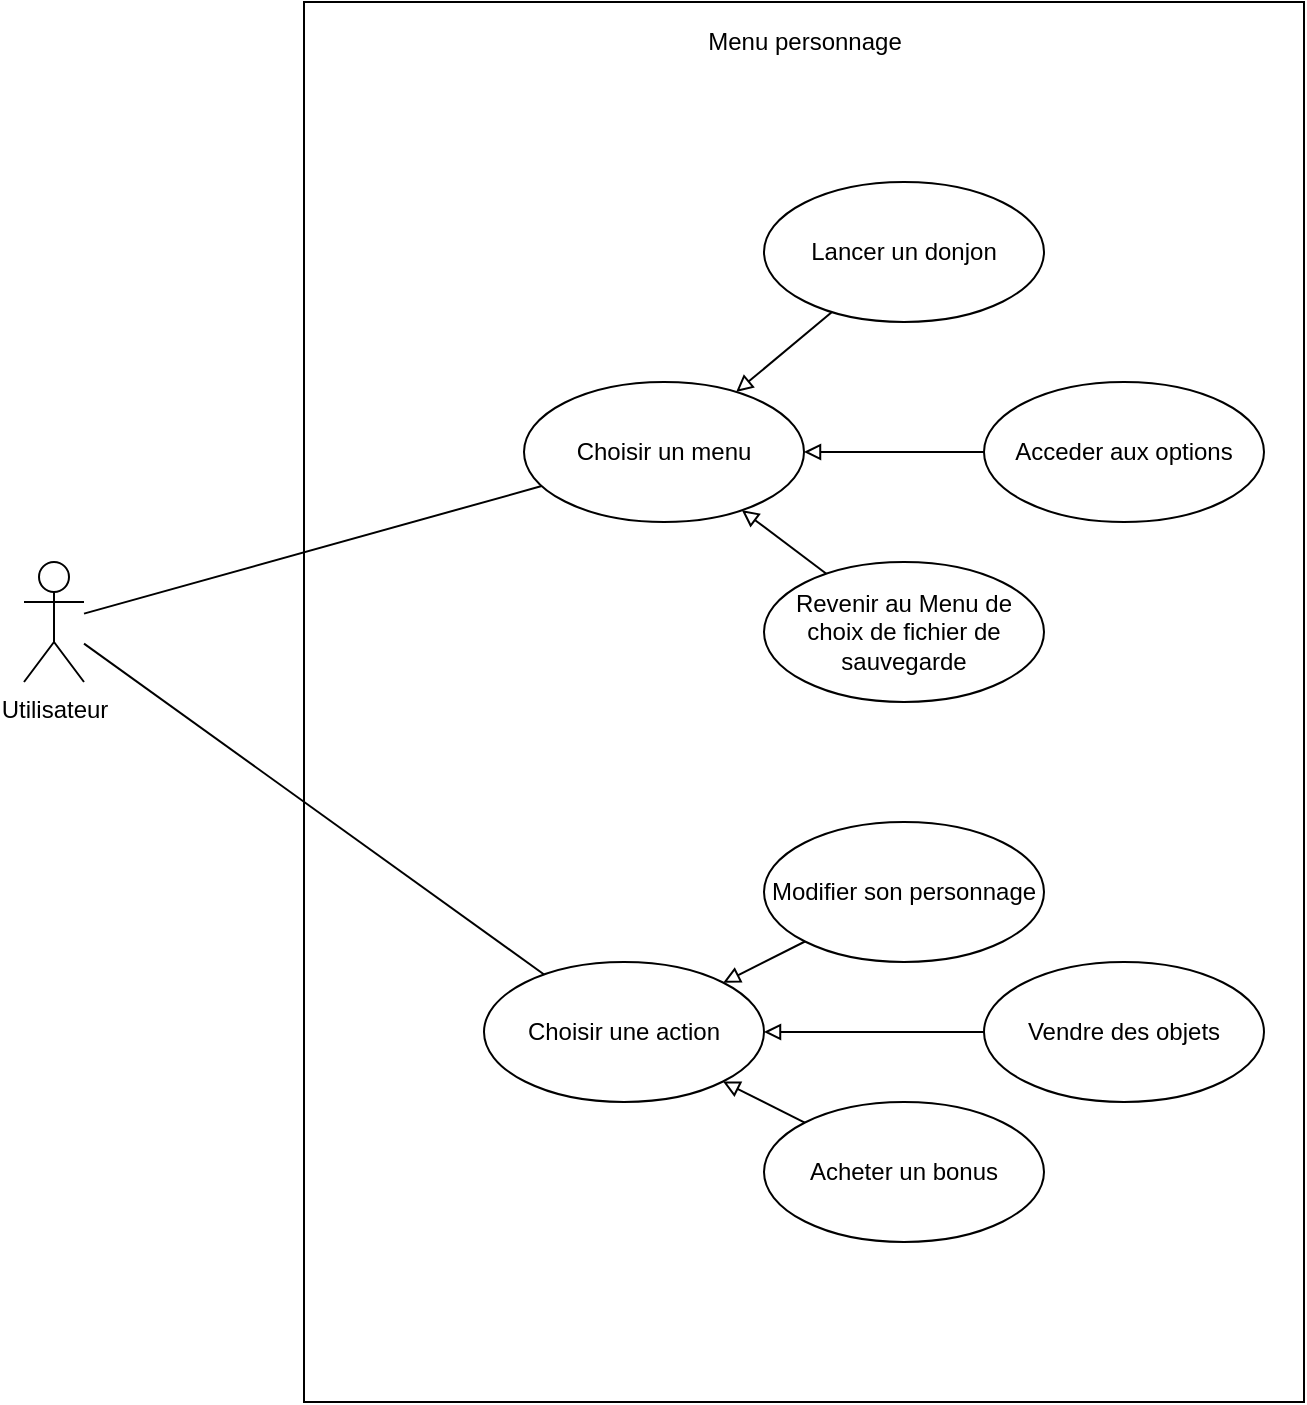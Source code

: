 <mxfile version="14.6.13" type="device"><diagram id="e9d17auqEK72nvCpza8T" name="Page-1"><mxGraphModel dx="678" dy="813" grid="1" gridSize="10" guides="1" tooltips="1" connect="1" arrows="1" fold="1" page="1" pageScale="1" pageWidth="1169" pageHeight="827" math="0" shadow="0"><root><mxCell id="0"/><mxCell id="1" parent="0"/><mxCell id="CzV0l1jLpA-gtEdZbNPG-5" value="" style="rounded=0;whiteSpace=wrap;html=1;" vertex="1" parent="1"><mxGeometry x="160" y="20" width="500" height="700" as="geometry"/></mxCell><mxCell id="sFVrEdId5z2_dv68VKi_-9" style="edgeStyle=none;rounded=0;orthogonalLoop=1;jettySize=auto;html=1;endArrow=none;endFill=0;" parent="1" source="4SonnPk5yRRn0g_7Sao2-1" target="sFVrEdId5z2_dv68VKi_-8" edge="1"><mxGeometry relative="1" as="geometry"/></mxCell><mxCell id="yDwtYrcQ9vxtsHQwsSTo-2" style="rounded=0;orthogonalLoop=1;jettySize=auto;html=1;endArrow=none;endFill=0;" parent="1" source="4SonnPk5yRRn0g_7Sao2-1" target="yDwtYrcQ9vxtsHQwsSTo-1" edge="1"><mxGeometry relative="1" as="geometry"/></mxCell><mxCell id="4SonnPk5yRRn0g_7Sao2-1" value="Utilisateur" style="shape=umlActor;verticalLabelPosition=bottom;verticalAlign=top;html=1;outlineConnect=0;" parent="1" vertex="1"><mxGeometry x="20" y="300" width="30" height="60" as="geometry"/></mxCell><mxCell id="4SonnPk5yRRn0g_7Sao2-18" value="Acceder aux options" style="ellipse;whiteSpace=wrap;html=1;" parent="1" vertex="1"><mxGeometry x="500" y="210" width="140" height="70" as="geometry"/></mxCell><mxCell id="4SonnPk5yRRn0g_7Sao2-22" value="Lancer un donjon" style="ellipse;whiteSpace=wrap;html=1;" parent="1" vertex="1"><mxGeometry x="390" y="110" width="140" height="70" as="geometry"/></mxCell><mxCell id="4SonnPk5yRRn0g_7Sao2-24" value="Revenir au Menu de choix de fichier de sauvegarde" style="ellipse;whiteSpace=wrap;html=1;" parent="1" vertex="1"><mxGeometry x="390" y="300" width="140" height="70" as="geometry"/></mxCell><mxCell id="sFVrEdId5z2_dv68VKi_-1" value="Menu personnage" style="text;html=1;align=center;verticalAlign=middle;resizable=0;points=[];autosize=1;strokeColor=none;" parent="1" vertex="1"><mxGeometry x="355" y="30" width="110" height="20" as="geometry"/></mxCell><mxCell id="sFVrEdId5z2_dv68VKi_-12" style="edgeStyle=none;rounded=0;orthogonalLoop=1;jettySize=auto;html=1;startArrow=block;startFill=0;endArrow=none;endFill=0;" parent="1" source="sFVrEdId5z2_dv68VKi_-8" target="4SonnPk5yRRn0g_7Sao2-22" edge="1"><mxGeometry relative="1" as="geometry"><mxPoint x="510.952" y="230.754" as="targetPoint"/></mxGeometry></mxCell><mxCell id="sFVrEdId5z2_dv68VKi_-13" style="edgeStyle=none;rounded=0;orthogonalLoop=1;jettySize=auto;html=1;startArrow=block;startFill=0;endArrow=none;endFill=0;" parent="1" source="sFVrEdId5z2_dv68VKi_-8" target="4SonnPk5yRRn0g_7Sao2-18" edge="1"><mxGeometry relative="1" as="geometry"/></mxCell><mxCell id="sFVrEdId5z2_dv68VKi_-15" style="edgeStyle=none;rounded=0;orthogonalLoop=1;jettySize=auto;html=1;startArrow=block;startFill=0;endArrow=none;endFill=0;" parent="1" source="sFVrEdId5z2_dv68VKi_-8" target="4SonnPk5yRRn0g_7Sao2-24" edge="1"><mxGeometry relative="1" as="geometry"/></mxCell><mxCell id="sFVrEdId5z2_dv68VKi_-8" value="Choisir un menu" style="ellipse;whiteSpace=wrap;html=1;" parent="1" vertex="1"><mxGeometry x="270" y="210" width="140" height="70" as="geometry"/></mxCell><mxCell id="yDwtYrcQ9vxtsHQwsSTo-4" style="edgeStyle=none;rounded=0;orthogonalLoop=1;jettySize=auto;html=1;endArrow=none;endFill=0;startArrow=block;startFill=0;" parent="1" source="yDwtYrcQ9vxtsHQwsSTo-1" target="yDwtYrcQ9vxtsHQwsSTo-3" edge="1"><mxGeometry relative="1" as="geometry"/></mxCell><mxCell id="yDwtYrcQ9vxtsHQwsSTo-1" value="Choisir une action" style="ellipse;whiteSpace=wrap;html=1;" parent="1" vertex="1"><mxGeometry x="250" y="500" width="140" height="70" as="geometry"/></mxCell><mxCell id="yDwtYrcQ9vxtsHQwsSTo-3" value="Modifier son personnage" style="ellipse;whiteSpace=wrap;html=1;" parent="1" vertex="1"><mxGeometry x="390" y="430" width="140" height="70" as="geometry"/></mxCell><mxCell id="CzV0l1jLpA-gtEdZbNPG-2" style="rounded=0;orthogonalLoop=1;jettySize=auto;html=1;endArrow=block;endFill=0;" edge="1" parent="1" source="CzV0l1jLpA-gtEdZbNPG-1" target="yDwtYrcQ9vxtsHQwsSTo-1"><mxGeometry relative="1" as="geometry"/></mxCell><mxCell id="CzV0l1jLpA-gtEdZbNPG-1" value="Vendre des objets" style="ellipse;whiteSpace=wrap;html=1;" vertex="1" parent="1"><mxGeometry x="500" y="500" width="140" height="70" as="geometry"/></mxCell><mxCell id="CzV0l1jLpA-gtEdZbNPG-4" style="edgeStyle=none;rounded=0;orthogonalLoop=1;jettySize=auto;html=1;endArrow=block;endFill=0;" edge="1" parent="1" source="CzV0l1jLpA-gtEdZbNPG-3" target="yDwtYrcQ9vxtsHQwsSTo-1"><mxGeometry relative="1" as="geometry"/></mxCell><mxCell id="CzV0l1jLpA-gtEdZbNPG-3" value="Acheter un bonus" style="ellipse;whiteSpace=wrap;html=1;" vertex="1" parent="1"><mxGeometry x="390" y="570" width="140" height="70" as="geometry"/></mxCell></root></mxGraphModel></diagram></mxfile>